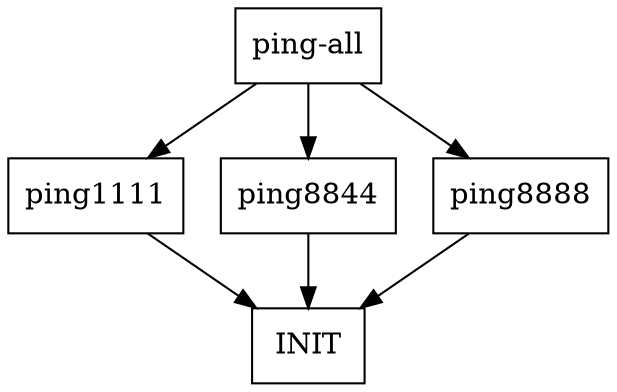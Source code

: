 
digraph {

	// Generated automatically by makbet heads/master-0-g5c50971
	// Input: /home/user/makbet/examples/03.ping-dns-servers/Makefile

	node [shape=box];

	"INIT";

	"ping1111" -> "INIT";

	"ping8844" -> "INIT";

	"ping8888" -> "INIT";

	"ping-all" -> "ping1111";
	"ping-all" -> "ping8844";
	"ping-all" -> "ping8888";


	// The end

}

